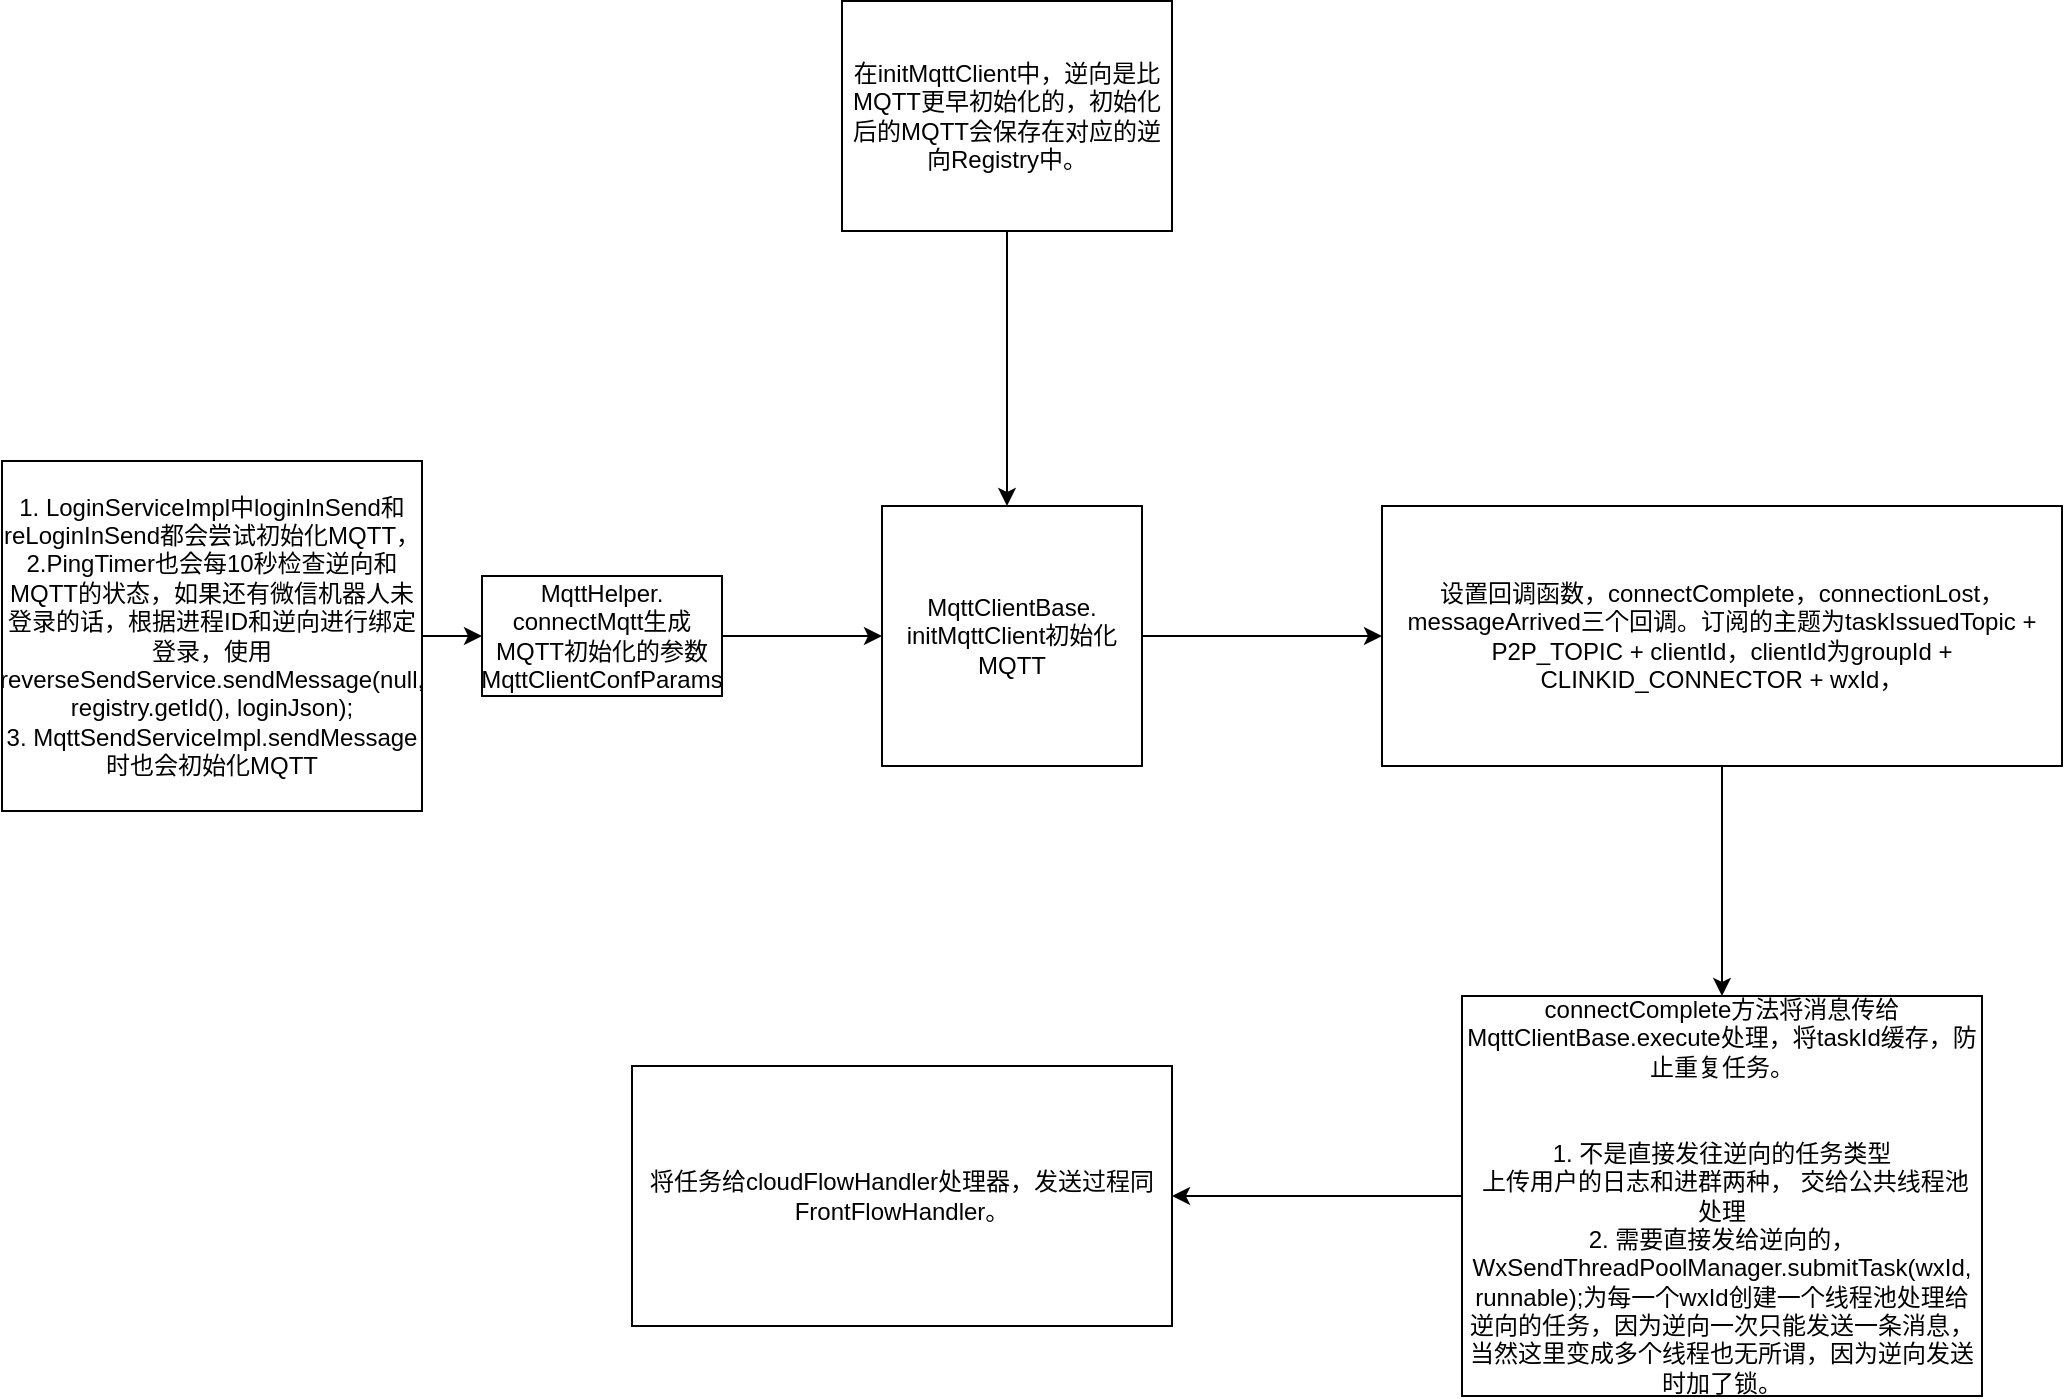 <mxfile version="21.6.8" type="github">
  <diagram name="第 1 页" id="M8wkz3ywA9axf7roCOqa">
    <mxGraphModel dx="2843" dy="822" grid="1" gridSize="10" guides="1" tooltips="1" connect="1" arrows="1" fold="1" page="1" pageScale="1" pageWidth="1169" pageHeight="827" math="0" shadow="0">
      <root>
        <mxCell id="0" />
        <mxCell id="1" parent="0" />
        <mxCell id="Syk-qBa_AH_hEns3rg3Z-13" value="" style="edgeStyle=orthogonalEdgeStyle;rounded=0;orthogonalLoop=1;jettySize=auto;html=1;" edge="1" parent="1" source="Syk-qBa_AH_hEns3rg3Z-2" target="Syk-qBa_AH_hEns3rg3Z-12">
          <mxGeometry relative="1" as="geometry" />
        </mxCell>
        <mxCell id="Syk-qBa_AH_hEns3rg3Z-2" value="MqttClientBase.&lt;br&gt;initMqttClient初始化MQTT" style="whiteSpace=wrap;html=1;aspect=fixed;" vertex="1" parent="1">
          <mxGeometry x="440" y="305" width="130" height="130" as="geometry" />
        </mxCell>
        <mxCell id="Syk-qBa_AH_hEns3rg3Z-5" value="" style="edgeStyle=orthogonalEdgeStyle;rounded=0;orthogonalLoop=1;jettySize=auto;html=1;" edge="1" parent="1" source="Syk-qBa_AH_hEns3rg3Z-3">
          <mxGeometry relative="1" as="geometry">
            <mxPoint x="440" y="370" as="targetPoint" />
          </mxGeometry>
        </mxCell>
        <mxCell id="Syk-qBa_AH_hEns3rg3Z-3" value="MqttHelper.&lt;br&gt;connectMqtt生成MQTT初始化的参数MqttClientConfParams" style="rounded=0;whiteSpace=wrap;html=1;" vertex="1" parent="1">
          <mxGeometry x="240" y="340" width="120" height="60" as="geometry" />
        </mxCell>
        <mxCell id="Syk-qBa_AH_hEns3rg3Z-7" value="" style="edgeStyle=orthogonalEdgeStyle;rounded=0;orthogonalLoop=1;jettySize=auto;html=1;" edge="1" parent="1" source="Syk-qBa_AH_hEns3rg3Z-6" target="Syk-qBa_AH_hEns3rg3Z-3">
          <mxGeometry relative="1" as="geometry" />
        </mxCell>
        <mxCell id="Syk-qBa_AH_hEns3rg3Z-6" value="1. LoginServiceImpl中loginInSend和reLoginInSend都会尝试初始化MQTT，&lt;br&gt;2.PingTimer也会每10秒检查逆向和MQTT的状态，如果还有微信机器人未登录的话，根据进程ID和逆向进行绑定登录，使用reverseSendService.sendMessage(null, registry.getId(), loginJson);&lt;br&gt;3.&amp;nbsp;MqttSendServiceImpl.sendMessage时也会初始化MQTT" style="rounded=0;whiteSpace=wrap;html=1;" vertex="1" parent="1">
          <mxGeometry y="282.5" width="210" height="175" as="geometry" />
        </mxCell>
        <mxCell id="Syk-qBa_AH_hEns3rg3Z-11" value="" style="edgeStyle=orthogonalEdgeStyle;rounded=0;orthogonalLoop=1;jettySize=auto;html=1;entryX=0.5;entryY=0;entryDx=0;entryDy=0;" edge="1" parent="1" source="Syk-qBa_AH_hEns3rg3Z-8">
          <mxGeometry relative="1" as="geometry">
            <mxPoint x="502.5" y="305" as="targetPoint" />
          </mxGeometry>
        </mxCell>
        <mxCell id="Syk-qBa_AH_hEns3rg3Z-8" value="在initMqttClient中，&lt;span style=&quot;background-color: initial;&quot;&gt;逆向是比MQTT更早初始化的，初始化后的MQTT会保存在对应的逆向Registry中。&lt;/span&gt;" style="rounded=0;whiteSpace=wrap;html=1;" vertex="1" parent="1">
          <mxGeometry x="420" y="52.5" width="165" height="115" as="geometry" />
        </mxCell>
        <mxCell id="Syk-qBa_AH_hEns3rg3Z-15" value="" style="edgeStyle=orthogonalEdgeStyle;rounded=0;orthogonalLoop=1;jettySize=auto;html=1;" edge="1" parent="1" source="Syk-qBa_AH_hEns3rg3Z-12" target="Syk-qBa_AH_hEns3rg3Z-14">
          <mxGeometry relative="1" as="geometry" />
        </mxCell>
        <mxCell id="Syk-qBa_AH_hEns3rg3Z-12" value="设置回调函数，connectComplete，connectionLost，messageArrived三个回调。订阅的&lt;span style=&quot;background-color: initial;&quot;&gt;主题为taskIssuedTopic + P2P_TOPIC + clientId，clientId为groupId + CLINKID_CONNECTOR + wxId，&lt;/span&gt;" style="whiteSpace=wrap;html=1;" vertex="1" parent="1">
          <mxGeometry x="690" y="305" width="340" height="130" as="geometry" />
        </mxCell>
        <mxCell id="Syk-qBa_AH_hEns3rg3Z-17" value="" style="edgeStyle=orthogonalEdgeStyle;rounded=0;orthogonalLoop=1;jettySize=auto;html=1;" edge="1" parent="1" source="Syk-qBa_AH_hEns3rg3Z-14" target="Syk-qBa_AH_hEns3rg3Z-16">
          <mxGeometry relative="1" as="geometry" />
        </mxCell>
        <mxCell id="Syk-qBa_AH_hEns3rg3Z-14" value="connectComplete方法将消息传给MqttClientBase.execute处理，将taskId缓存，防止重复任务。&lt;br&gt;&lt;br&gt;&lt;br&gt;1.&amp;nbsp;不是直接发往逆向的任务类型&lt;br style=&quot;border-color: var(--border-color);&quot;&gt;&amp;nbsp;上传用户的日志和进群两种， 交给公共线程池处理&lt;br style=&quot;border-color: var(--border-color);&quot;&gt;2. 需要直接发给逆向的，WxSendThreadPoolManager.submitTask(wxId, runnable);为每一个wxId创建一个线程池处理给逆向的任务，因为逆向一次只能发送一条消息，当然这里变成多个线程也无所谓，因为逆向发送时加了锁。" style="whiteSpace=wrap;html=1;" vertex="1" parent="1">
          <mxGeometry x="730" y="550" width="260" height="200" as="geometry" />
        </mxCell>
        <mxCell id="Syk-qBa_AH_hEns3rg3Z-16" value="将任务给cloudFlowHandler处理器，发送过程同FrontFlowHandler。" style="whiteSpace=wrap;html=1;" vertex="1" parent="1">
          <mxGeometry x="315" y="585" width="270" height="130" as="geometry" />
        </mxCell>
      </root>
    </mxGraphModel>
  </diagram>
</mxfile>
